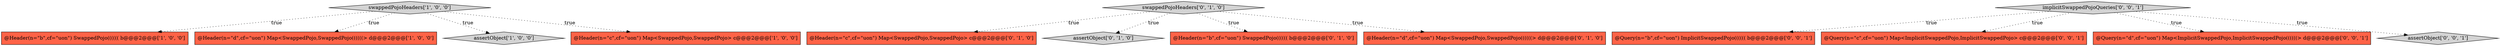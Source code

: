 digraph {
1 [style = filled, label = "swappedPojoHeaders['1', '0', '0']", fillcolor = lightgray, shape = diamond image = "AAA0AAABBB1BBB"];
3 [style = filled, label = "@Header(n=\"b\",cf=\"uon\") SwappedPojo(((((( b@@@2@@@['1', '0', '0']", fillcolor = tomato, shape = box image = "AAA0AAABBB1BBB"];
7 [style = filled, label = "@Header(n=\"c\",cf=\"uon\") Map<SwappedPojo,SwappedPojo> c@@@2@@@['0', '1', '0']", fillcolor = tomato, shape = box image = "AAA0AAABBB2BBB"];
10 [style = filled, label = "@Query(n=\"b\",cf=\"uon\") ImplicitSwappedPojo(((((( b@@@2@@@['0', '0', '1']", fillcolor = tomato, shape = box image = "AAA0AAABBB3BBB"];
6 [style = filled, label = "assertObject['0', '1', '0']", fillcolor = lightgray, shape = diamond image = "AAA0AAABBB2BBB"];
12 [style = filled, label = "@Query(n=\"c\",cf=\"uon\") Map<ImplicitSwappedPojo,ImplicitSwappedPojo> c@@@2@@@['0', '0', '1']", fillcolor = tomato, shape = box image = "AAA0AAABBB3BBB"];
14 [style = filled, label = "@Query(n=\"d\",cf=\"uon\") Map<ImplicitSwappedPojo,ImplicitSwappedPojo((((((> d@@@2@@@['0', '0', '1']", fillcolor = tomato, shape = box image = "AAA0AAABBB3BBB"];
9 [style = filled, label = "@Header(n=\"b\",cf=\"uon\") SwappedPojo(((((( b@@@2@@@['0', '1', '0']", fillcolor = tomato, shape = box image = "AAA0AAABBB2BBB"];
8 [style = filled, label = "swappedPojoHeaders['0', '1', '0']", fillcolor = lightgray, shape = diamond image = "AAA0AAABBB2BBB"];
11 [style = filled, label = "assertObject['0', '0', '1']", fillcolor = lightgray, shape = diamond image = "AAA0AAABBB3BBB"];
4 [style = filled, label = "@Header(n=\"d\",cf=\"uon\") Map<SwappedPojo,SwappedPojo((((((> d@@@2@@@['1', '0', '0']", fillcolor = tomato, shape = box image = "AAA0AAABBB1BBB"];
0 [style = filled, label = "assertObject['1', '0', '0']", fillcolor = lightgray, shape = diamond image = "AAA0AAABBB1BBB"];
2 [style = filled, label = "@Header(n=\"c\",cf=\"uon\") Map<SwappedPojo,SwappedPojo> c@@@2@@@['1', '0', '0']", fillcolor = tomato, shape = box image = "AAA0AAABBB1BBB"];
5 [style = filled, label = "@Header(n=\"d\",cf=\"uon\") Map<SwappedPojo,SwappedPojo((((((> d@@@2@@@['0', '1', '0']", fillcolor = tomato, shape = box image = "AAA0AAABBB2BBB"];
13 [style = filled, label = "implicitSwappedPojoQueries['0', '0', '1']", fillcolor = lightgray, shape = diamond image = "AAA0AAABBB3BBB"];
13->11 [style = dotted, label="true"];
8->7 [style = dotted, label="true"];
1->0 [style = dotted, label="true"];
1->4 [style = dotted, label="true"];
8->9 [style = dotted, label="true"];
8->6 [style = dotted, label="true"];
1->2 [style = dotted, label="true"];
13->14 [style = dotted, label="true"];
8->5 [style = dotted, label="true"];
13->10 [style = dotted, label="true"];
13->12 [style = dotted, label="true"];
1->3 [style = dotted, label="true"];
}
